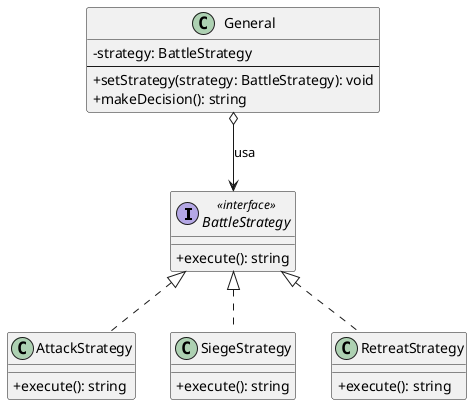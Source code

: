 @startuml Strategy
    skinparam classAttributeIconSize 0

    ' Interface
    interface BattleStrategy <<interface>> {
        + execute(): string
    }

    ' Estratégias Concretas
    class AttackStrategy {
        + execute(): string
    }

    class SiegeStrategy {
        + execute(): string
    }

    class RetreatStrategy {
        + execute(): string
    }

    ' Context
    class General {
        - strategy: BattleStrategy
        ---
        + setStrategy(strategy: BattleStrategy): void
        + makeDecision(): string
    }

    ' Relacionamentos
    BattleStrategy <|.. AttackStrategy
    BattleStrategy <|.. SiegeStrategy
    BattleStrategy <|.. RetreatStrategy
    General o--> BattleStrategy: usa
@enduml
